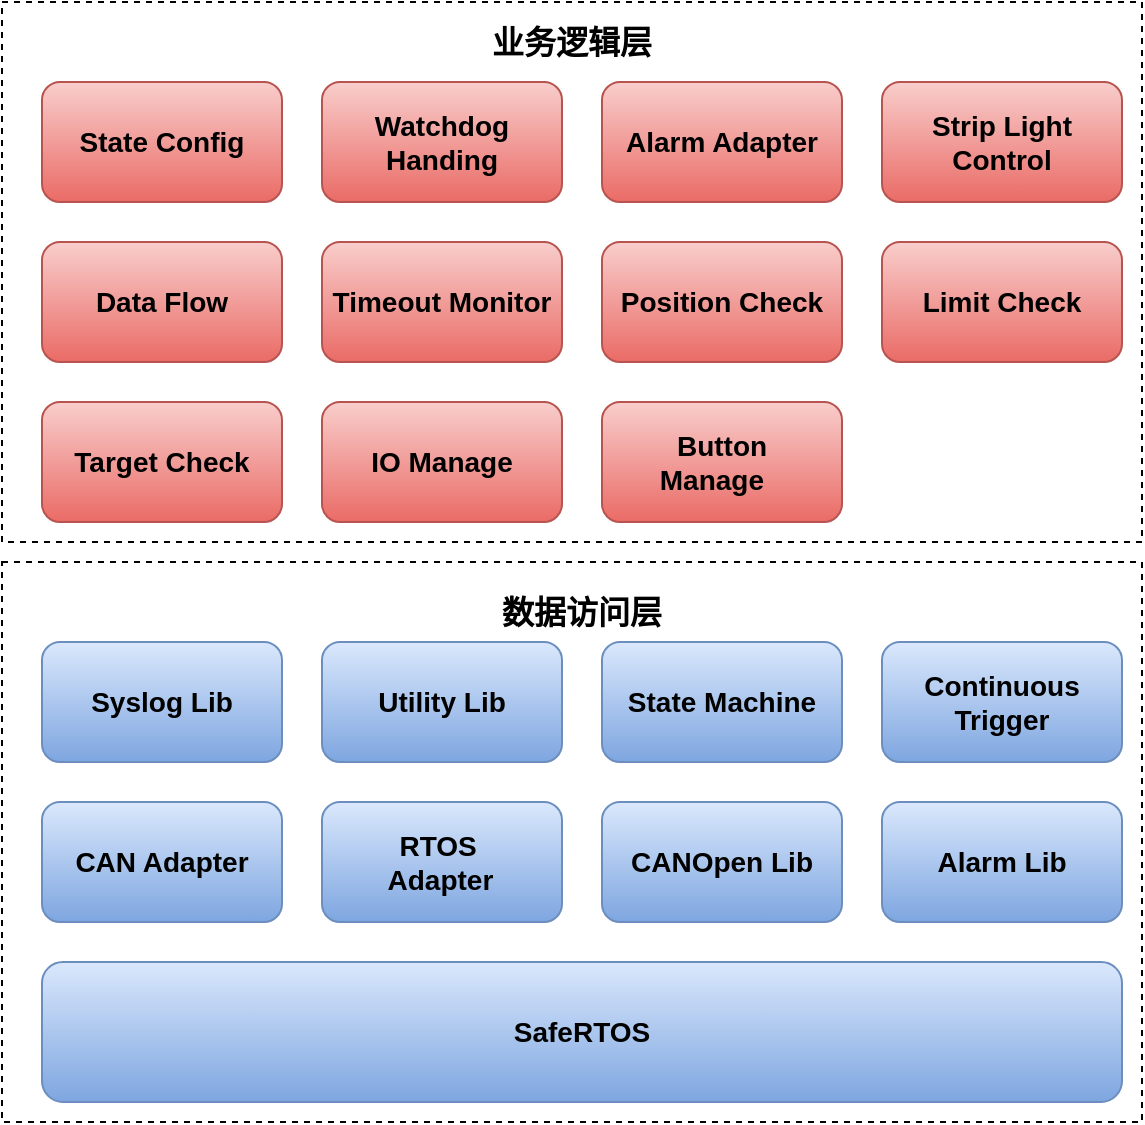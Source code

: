 <mxfile version="22.1.20" type="github" pages="4">
  <diagram name="第 1 页" id="bTmhR4Yzm4HeWg_Pz3V0">
    <mxGraphModel dx="1278" dy="1871" grid="1" gridSize="10" guides="1" tooltips="1" connect="1" arrows="1" fold="1" page="1" pageScale="1" pageWidth="827" pageHeight="1169" math="0" shadow="0">
      <root>
        <mxCell id="0" />
        <mxCell id="1" parent="0" />
        <mxCell id="-ehKRAcnNxcPrC-oD9jl-10" value="" style="rounded=0;whiteSpace=wrap;html=1;dashed=1;" parent="1" vertex="1">
          <mxGeometry x="210" y="190" width="570" height="280" as="geometry" />
        </mxCell>
        <mxCell id="-ehKRAcnNxcPrC-oD9jl-1" value="SafeRTOS" style="rounded=1;whiteSpace=wrap;html=1;fontStyle=1;fontSize=14;align=center;fillColor=#dae8fc;strokeColor=#6c8ebf;gradientColor=#7ea6e0;" parent="1" vertex="1">
          <mxGeometry x="230" y="390" width="540" height="70" as="geometry" />
        </mxCell>
        <mxCell id="-ehKRAcnNxcPrC-oD9jl-2" value="CAN Adapter" style="rounded=1;whiteSpace=wrap;html=1;fontStyle=1;fontSize=14;align=center;fillColor=#dae8fc;strokeColor=#6c8ebf;gradientColor=#7ea6e0;" parent="1" vertex="1">
          <mxGeometry x="230" y="310" width="120" height="60" as="geometry" />
        </mxCell>
        <mxCell id="-ehKRAcnNxcPrC-oD9jl-3" value="CANOpen Lib" style="rounded=1;whiteSpace=wrap;html=1;fontStyle=1;fontSize=14;align=center;fillColor=#dae8fc;strokeColor=#6c8ebf;gradientColor=#7ea6e0;" parent="1" vertex="1">
          <mxGeometry x="510" y="310" width="120" height="60" as="geometry" />
        </mxCell>
        <mxCell id="-ehKRAcnNxcPrC-oD9jl-4" value="RTOS&amp;nbsp; &amp;nbsp;Adapter&lt;span style=&quot;white-space: pre; font-size: 14px;&quot;&gt;&#x9;&lt;/span&gt;" style="rounded=1;whiteSpace=wrap;html=1;fontStyle=1;fontSize=14;align=center;fillColor=#dae8fc;strokeColor=#6c8ebf;gradientColor=#7ea6e0;" parent="1" vertex="1">
          <mxGeometry x="370" y="310" width="120" height="60" as="geometry" />
        </mxCell>
        <mxCell id="-ehKRAcnNxcPrC-oD9jl-5" value="Alarm Lib" style="rounded=1;whiteSpace=wrap;html=1;fontStyle=1;fontSize=14;align=center;fillColor=#dae8fc;strokeColor=#6c8ebf;gradientColor=#7ea6e0;" parent="1" vertex="1">
          <mxGeometry x="650" y="310" width="120" height="60" as="geometry" />
        </mxCell>
        <mxCell id="-ehKRAcnNxcPrC-oD9jl-6" value="Syslog Lib" style="rounded=1;whiteSpace=wrap;html=1;fontStyle=1;fontSize=14;align=center;fillColor=#dae8fc;strokeColor=#6c8ebf;gradientColor=#7ea6e0;" parent="1" vertex="1">
          <mxGeometry x="230" y="230" width="120" height="60" as="geometry" />
        </mxCell>
        <mxCell id="-ehKRAcnNxcPrC-oD9jl-7" value="Utility Lib" style="rounded=1;whiteSpace=wrap;html=1;fontStyle=1;fontSize=14;align=center;fillColor=#dae8fc;strokeColor=#6c8ebf;gradientColor=#7ea6e0;" parent="1" vertex="1">
          <mxGeometry x="370" y="230" width="120" height="60" as="geometry" />
        </mxCell>
        <mxCell id="-ehKRAcnNxcPrC-oD9jl-8" value="State Machine" style="rounded=1;whiteSpace=wrap;html=1;fontStyle=1;fontSize=14;align=center;fillColor=#dae8fc;strokeColor=#6c8ebf;gradientColor=#7ea6e0;" parent="1" vertex="1">
          <mxGeometry x="510" y="230" width="120" height="60" as="geometry" />
        </mxCell>
        <mxCell id="-ehKRAcnNxcPrC-oD9jl-9" value="Continuous Trigger" style="rounded=1;whiteSpace=wrap;html=1;fontStyle=1;fontSize=14;align=center;fillColor=#dae8fc;strokeColor=#6c8ebf;gradientColor=#7ea6e0;" parent="1" vertex="1">
          <mxGeometry x="650" y="230" width="120" height="60" as="geometry" />
        </mxCell>
        <mxCell id="-ehKRAcnNxcPrC-oD9jl-11" value="数据访问层" style="text;html=1;strokeColor=none;fillColor=none;align=center;verticalAlign=middle;whiteSpace=wrap;rounded=0;strokeWidth=1;fontSize=16;fontStyle=1" parent="1" vertex="1">
          <mxGeometry x="440" y="200" width="120" height="30" as="geometry" />
        </mxCell>
        <mxCell id="-ehKRAcnNxcPrC-oD9jl-12" style="edgeStyle=orthogonalEdgeStyle;rounded=0;orthogonalLoop=1;jettySize=auto;html=1;exitX=0.5;exitY=1;exitDx=0;exitDy=0;align=center;fontSize=14;" parent="1" source="-ehKRAcnNxcPrC-oD9jl-11" target="-ehKRAcnNxcPrC-oD9jl-11" edge="1">
          <mxGeometry relative="1" as="geometry" />
        </mxCell>
        <mxCell id="-ehKRAcnNxcPrC-oD9jl-13" value="" style="rounded=0;whiteSpace=wrap;html=1;dashed=1;" parent="1" vertex="1">
          <mxGeometry x="210" y="-90" width="570" height="270" as="geometry" />
        </mxCell>
        <mxCell id="-ehKRAcnNxcPrC-oD9jl-14" value="业务逻辑层" style="text;html=1;strokeColor=none;fillColor=none;align=center;verticalAlign=middle;whiteSpace=wrap;rounded=0;fontSize=16;fontStyle=1" parent="1" vertex="1">
          <mxGeometry x="440" y="-80" width="110" height="20" as="geometry" />
        </mxCell>
        <mxCell id="-ehKRAcnNxcPrC-oD9jl-16" value="Watchdog Handing" style="rounded=1;whiteSpace=wrap;html=1;fillColor=#f8cecc;gradientColor=#ea6b66;strokeColor=#b85450;fontStyle=1;fontSize=14;" parent="1" vertex="1">
          <mxGeometry x="370" y="-50" width="120" height="60" as="geometry" />
        </mxCell>
        <mxCell id="-ehKRAcnNxcPrC-oD9jl-17" value="Alarm Adapter" style="rounded=1;whiteSpace=wrap;html=1;fillColor=#f8cecc;gradientColor=#ea6b66;strokeColor=#b85450;fontStyle=1;fontSize=14;" parent="1" vertex="1">
          <mxGeometry x="510" y="-50" width="120" height="60" as="geometry" />
        </mxCell>
        <mxCell id="-ehKRAcnNxcPrC-oD9jl-18" value="Position Check" style="rounded=1;whiteSpace=wrap;html=1;fillColor=#f8cecc;gradientColor=#ea6b66;strokeColor=#b85450;fontStyle=1;fontSize=14;" parent="1" vertex="1">
          <mxGeometry x="510" y="30" width="120" height="60" as="geometry" />
        </mxCell>
        <mxCell id="-ehKRAcnNxcPrC-oD9jl-19" value="Limit Check" style="rounded=1;whiteSpace=wrap;html=1;fillColor=#f8cecc;gradientColor=#ea6b66;strokeColor=#b85450;fontStyle=1;fontSize=14;" parent="1" vertex="1">
          <mxGeometry x="650" y="30" width="120" height="60" as="geometry" />
        </mxCell>
        <mxCell id="-ehKRAcnNxcPrC-oD9jl-20" value="Strip Light Control" style="rounded=1;whiteSpace=wrap;html=1;fillColor=#f8cecc;gradientColor=#ea6b66;strokeColor=#b85450;fontStyle=1;fontSize=14;" parent="1" vertex="1">
          <mxGeometry x="650" y="-50" width="120" height="60" as="geometry" />
        </mxCell>
        <mxCell id="-ehKRAcnNxcPrC-oD9jl-21" value="Data Flow" style="rounded=1;whiteSpace=wrap;html=1;fillColor=#f8cecc;gradientColor=#ea6b66;strokeColor=#b85450;fontStyle=1;fontSize=14;" parent="1" vertex="1">
          <mxGeometry x="230" y="30" width="120" height="60" as="geometry" />
        </mxCell>
        <mxCell id="-ehKRAcnNxcPrC-oD9jl-22" value="Target Check" style="rounded=1;whiteSpace=wrap;html=1;fillColor=#f8cecc;gradientColor=#ea6b66;strokeColor=#b85450;fontStyle=1;fontSize=14;" parent="1" vertex="1">
          <mxGeometry x="230" y="110" width="120" height="60" as="geometry" />
        </mxCell>
        <mxCell id="-ehKRAcnNxcPrC-oD9jl-23" value="Timeout Monitor" style="rounded=1;whiteSpace=wrap;html=1;fillColor=#f8cecc;gradientColor=#ea6b66;strokeColor=#b85450;fontStyle=1;fontSize=14;" parent="1" vertex="1">
          <mxGeometry x="370" y="30" width="120" height="60" as="geometry" />
        </mxCell>
        <mxCell id="-ehKRAcnNxcPrC-oD9jl-24" value="IO Manage" style="rounded=1;whiteSpace=wrap;html=1;fillColor=#f8cecc;gradientColor=#ea6b66;strokeColor=#b85450;fontStyle=1;fontSize=14;" parent="1" vertex="1">
          <mxGeometry x="370" y="110" width="120" height="60" as="geometry" />
        </mxCell>
        <mxCell id="-ehKRAcnNxcPrC-oD9jl-25" value="Button Manage&lt;span style=&quot;white-space: pre; font-size: 14px;&quot;&gt;&#x9;&lt;/span&gt;" style="rounded=1;whiteSpace=wrap;html=1;fillColor=#f8cecc;gradientColor=#ea6b66;strokeColor=#b85450;fontStyle=1;fontSize=14;" parent="1" vertex="1">
          <mxGeometry x="510" y="110" width="120" height="60" as="geometry" />
        </mxCell>
        <mxCell id="aVp39qKyPibp9Z2__4-0-1" value="State Config" style="rounded=1;whiteSpace=wrap;html=1;fillColor=#f8cecc;gradientColor=#ea6b66;strokeColor=#b85450;fontStyle=1;fontSize=14;" parent="1" vertex="1">
          <mxGeometry x="230" y="-50" width="120" height="60" as="geometry" />
        </mxCell>
      </root>
    </mxGraphModel>
  </diagram>
  <diagram id="9arArIcSQ0ENNWmgcfdD" name="第 2 页">
    <mxGraphModel dx="1278" dy="1871" grid="1" gridSize="10" guides="1" tooltips="1" connect="1" arrows="1" fold="1" page="1" pageScale="1" pageWidth="827" pageHeight="1169" math="0" shadow="0">
      <root>
        <mxCell id="0" />
        <mxCell id="1" parent="0" />
        <mxCell id="zmyQLLS6OiU7NNGtVWk3-1" value="" style="rounded=0;whiteSpace=wrap;html=1;dashed=1;" parent="1" vertex="1">
          <mxGeometry x="210" y="190" width="570" height="280" as="geometry" />
        </mxCell>
        <mxCell id="zmyQLLS6OiU7NNGtVWk3-2" value="SafeRTOS" style="rounded=1;whiteSpace=wrap;html=1;fontStyle=1;fontSize=14;align=center;fillColor=#dae8fc;strokeColor=#6c8ebf;gradientColor=#7ea6e0;" parent="1" vertex="1">
          <mxGeometry x="230" y="390" width="540" height="70" as="geometry" />
        </mxCell>
        <mxCell id="zmyQLLS6OiU7NNGtVWk3-3" value="CAN Adapter" style="rounded=1;whiteSpace=wrap;html=1;fontStyle=1;fontSize=14;align=center;fillColor=#dae8fc;strokeColor=#6c8ebf;gradientColor=#7ea6e0;" parent="1" vertex="1">
          <mxGeometry x="230" y="310" width="120" height="60" as="geometry" />
        </mxCell>
        <mxCell id="zmyQLLS6OiU7NNGtVWk3-4" value="CANOpen Lib" style="rounded=1;whiteSpace=wrap;html=1;fontStyle=1;fontSize=14;align=center;fillColor=#dae8fc;strokeColor=#6c8ebf;gradientColor=#7ea6e0;" parent="1" vertex="1">
          <mxGeometry x="510" y="310" width="120" height="60" as="geometry" />
        </mxCell>
        <mxCell id="zmyQLLS6OiU7NNGtVWk3-5" value="RTOS&amp;nbsp; &amp;nbsp;Adapter&lt;span style=&quot;white-space: pre; font-size: 14px;&quot;&gt;&#x9;&lt;/span&gt;" style="rounded=1;whiteSpace=wrap;html=1;fontStyle=1;fontSize=14;align=center;fillColor=#dae8fc;strokeColor=#6c8ebf;gradientColor=#7ea6e0;" parent="1" vertex="1">
          <mxGeometry x="370" y="310" width="120" height="60" as="geometry" />
        </mxCell>
        <mxCell id="zmyQLLS6OiU7NNGtVWk3-6" value="Alarm" style="rounded=1;whiteSpace=wrap;html=1;fontStyle=1;fontSize=14;align=center;fillColor=#dae8fc;strokeColor=#6c8ebf;gradientColor=#7ea6e0;" parent="1" vertex="1">
          <mxGeometry x="650" y="310" width="120" height="60" as="geometry" />
        </mxCell>
        <mxCell id="zmyQLLS6OiU7NNGtVWk3-7" value="Syslog Lib" style="rounded=1;whiteSpace=wrap;html=1;fontStyle=1;fontSize=14;align=center;fillColor=#dae8fc;strokeColor=#6c8ebf;gradientColor=#7ea6e0;" parent="1" vertex="1">
          <mxGeometry x="230" y="230" width="120" height="60" as="geometry" />
        </mxCell>
        <mxCell id="zmyQLLS6OiU7NNGtVWk3-8" value="Utility Lib" style="rounded=1;whiteSpace=wrap;html=1;fontStyle=1;fontSize=14;align=center;fillColor=#dae8fc;strokeColor=#6c8ebf;gradientColor=#7ea6e0;" parent="1" vertex="1">
          <mxGeometry x="370" y="230" width="120" height="60" as="geometry" />
        </mxCell>
        <mxCell id="zmyQLLS6OiU7NNGtVWk3-9" value="State Machine" style="rounded=1;whiteSpace=wrap;html=1;fontStyle=1;fontSize=14;align=center;fillColor=#dae8fc;strokeColor=#6c8ebf;gradientColor=#7ea6e0;" parent="1" vertex="1">
          <mxGeometry x="510" y="230" width="120" height="60" as="geometry" />
        </mxCell>
        <mxCell id="zmyQLLS6OiU7NNGtVWk3-10" value="Continuous Trigger" style="rounded=1;whiteSpace=wrap;html=1;fontStyle=1;fontSize=14;align=center;fillColor=#dae8fc;strokeColor=#6c8ebf;gradientColor=#7ea6e0;" parent="1" vertex="1">
          <mxGeometry x="650" y="230" width="120" height="60" as="geometry" />
        </mxCell>
        <mxCell id="zmyQLLS6OiU7NNGtVWk3-11" value="数据访问层" style="text;html=1;strokeColor=none;fillColor=none;align=center;verticalAlign=middle;whiteSpace=wrap;rounded=0;strokeWidth=1;fontSize=16;fontStyle=1" parent="1" vertex="1">
          <mxGeometry x="440" y="200" width="120" height="30" as="geometry" />
        </mxCell>
        <mxCell id="zmyQLLS6OiU7NNGtVWk3-12" style="edgeStyle=orthogonalEdgeStyle;rounded=0;orthogonalLoop=1;jettySize=auto;html=1;exitX=0.5;exitY=1;exitDx=0;exitDy=0;align=center;fontSize=14;" parent="1" source="zmyQLLS6OiU7NNGtVWk3-11" target="zmyQLLS6OiU7NNGtVWk3-11" edge="1">
          <mxGeometry relative="1" as="geometry" />
        </mxCell>
        <mxCell id="zmyQLLS6OiU7NNGtVWk3-13" value="" style="rounded=0;whiteSpace=wrap;html=1;dashed=1;" parent="1" vertex="1">
          <mxGeometry x="210" y="-10" width="570" height="190" as="geometry" />
        </mxCell>
        <mxCell id="zmyQLLS6OiU7NNGtVWk3-14" value="业务逻辑层" style="text;html=1;strokeColor=none;fillColor=none;align=center;verticalAlign=middle;whiteSpace=wrap;rounded=0;fontSize=16;fontStyle=1" parent="1" vertex="1">
          <mxGeometry x="440" width="110" height="20" as="geometry" />
        </mxCell>
        <mxCell id="zmyQLLS6OiU7NNGtVWk3-15" value="Watchdog Handing" style="rounded=1;whiteSpace=wrap;html=1;fillColor=#f8cecc;gradientColor=#ea6b66;strokeColor=#b85450;fontStyle=1;fontSize=14;" parent="1" vertex="1">
          <mxGeometry x="370" y="30" width="120" height="60" as="geometry" />
        </mxCell>
        <mxCell id="zmyQLLS6OiU7NNGtVWk3-16" value="Alarm Adapter" style="rounded=1;whiteSpace=wrap;html=1;fillColor=#f8cecc;gradientColor=#ea6b66;strokeColor=#b85450;fontStyle=1;fontSize=14;" parent="1" vertex="1">
          <mxGeometry x="510" y="30" width="120" height="60" as="geometry" />
        </mxCell>
        <mxCell id="zmyQLLS6OiU7NNGtVWk3-19" value="Tool Manage" style="rounded=1;whiteSpace=wrap;html=1;fillColor=#f8cecc;gradientColor=#ea6b66;strokeColor=#b85450;fontStyle=1;fontSize=14;" parent="1" vertex="1">
          <mxGeometry x="650" y="30" width="120" height="60" as="geometry" />
        </mxCell>
        <mxCell id="zmyQLLS6OiU7NNGtVWk3-23" value="IO Manage" style="rounded=1;whiteSpace=wrap;html=1;fillColor=#f8cecc;gradientColor=#ea6b66;strokeColor=#b85450;fontStyle=1;fontSize=14;" parent="1" vertex="1">
          <mxGeometry x="230" y="110" width="120" height="60" as="geometry" />
        </mxCell>
        <mxCell id="zmyQLLS6OiU7NNGtVWk3-24" value="Installed Manage" style="rounded=1;whiteSpace=wrap;html=1;fillColor=#f8cecc;gradientColor=#ea6b66;strokeColor=#b85450;fontStyle=1;fontSize=14;" parent="1" vertex="1">
          <mxGeometry x="370" y="110" width="120" height="60" as="geometry" />
        </mxCell>
        <mxCell id="zmyQLLS6OiU7NNGtVWk3-25" value="Aura Manage&lt;span style=&quot;white-space: pre; font-size: 14px;&quot;&gt;&#x9;&lt;/span&gt;" style="rounded=1;whiteSpace=wrap;html=1;fillColor=#f8cecc;gradientColor=#ea6b66;strokeColor=#b85450;fontStyle=1;fontSize=14;" parent="1" vertex="1">
          <mxGeometry x="510" y="110" width="120" height="60" as="geometry" />
        </mxCell>
        <mxCell id="zmyQLLS6OiU7NNGtVWk3-26" value="State Config" style="rounded=1;whiteSpace=wrap;html=1;fillColor=#f8cecc;gradientColor=#ea6b66;strokeColor=#b85450;fontStyle=1;fontSize=14;" parent="1" vertex="1">
          <mxGeometry x="230" y="30" width="120" height="60" as="geometry" />
        </mxCell>
      </root>
    </mxGraphModel>
  </diagram>
  <diagram id="oYdjQCEkCCVVswwsZWV6" name="第 3 页">
    <mxGraphModel dx="1278" dy="702" grid="1" gridSize="10" guides="1" tooltips="1" connect="1" arrows="1" fold="1" page="1" pageScale="1" pageWidth="827" pageHeight="1169" math="0" shadow="0">
      <root>
        <mxCell id="0" />
        <mxCell id="1" parent="0" />
        <mxCell id="pSg9Xf1wRBLIPinMvZ85-1" value="" style="endArrow=none;html=1;rounded=0;" parent="1" edge="1">
          <mxGeometry width="50" height="50" relative="1" as="geometry">
            <mxPoint x="80" y="120" as="sourcePoint" />
            <mxPoint x="560" y="120" as="targetPoint" />
          </mxGeometry>
        </mxCell>
        <mxCell id="pSg9Xf1wRBLIPinMvZ85-4" value="PIC:" style="text;html=1;strokeColor=none;fillColor=none;align=center;verticalAlign=middle;whiteSpace=wrap;rounded=0;" parent="1" vertex="1">
          <mxGeometry x="20" y="100" width="60" height="30" as="geometry" />
        </mxCell>
        <mxCell id="pSg9Xf1wRBLIPinMvZ85-5" value="IO:" style="text;html=1;strokeColor=none;fillColor=none;align=center;verticalAlign=middle;whiteSpace=wrap;rounded=0;" parent="1" vertex="1">
          <mxGeometry x="20" y="160" width="60" height="30" as="geometry" />
        </mxCell>
        <mxCell id="pSg9Xf1wRBLIPinMvZ85-6" value="MONITOR:" style="text;html=1;strokeColor=none;fillColor=none;align=center;verticalAlign=middle;whiteSpace=wrap;rounded=0;" parent="1" vertex="1">
          <mxGeometry x="20" y="220" width="60" height="30" as="geometry" />
        </mxCell>
        <mxCell id="pSg9Xf1wRBLIPinMvZ85-7" value="EPOS:" style="text;html=1;strokeColor=none;fillColor=none;align=center;verticalAlign=middle;whiteSpace=wrap;rounded=0;" parent="1" vertex="1">
          <mxGeometry x="20" y="270" width="60" height="30" as="geometry" />
        </mxCell>
        <mxCell id="pSg9Xf1wRBLIPinMvZ85-8" value="" style="endArrow=none;html=1;rounded=0;" parent="1" edge="1">
          <mxGeometry width="50" height="50" relative="1" as="geometry">
            <mxPoint x="80" y="181" as="sourcePoint" />
            <mxPoint x="560" y="180" as="targetPoint" />
          </mxGeometry>
        </mxCell>
        <mxCell id="pSg9Xf1wRBLIPinMvZ85-9" value="" style="endArrow=none;html=1;rounded=0;" parent="1" edge="1">
          <mxGeometry width="50" height="50" relative="1" as="geometry">
            <mxPoint x="80" y="239" as="sourcePoint" />
            <mxPoint x="560" y="239" as="targetPoint" />
          </mxGeometry>
        </mxCell>
        <mxCell id="pSg9Xf1wRBLIPinMvZ85-10" value="" style="endArrow=none;html=1;rounded=0;" parent="1" edge="1">
          <mxGeometry width="50" height="50" relative="1" as="geometry">
            <mxPoint x="80" y="290" as="sourcePoint" />
            <mxPoint x="560" y="290" as="targetPoint" />
          </mxGeometry>
        </mxCell>
        <mxCell id="pSg9Xf1wRBLIPinMvZ85-11" value="" style="endArrow=classic;html=1;rounded=0;" parent="1" edge="1">
          <mxGeometry width="50" height="50" relative="1" as="geometry">
            <mxPoint x="120" y="180" as="sourcePoint" />
            <mxPoint x="140" y="180" as="targetPoint" />
            <Array as="points">
              <mxPoint x="130" y="120" />
            </Array>
          </mxGeometry>
        </mxCell>
        <mxCell id="pSg9Xf1wRBLIPinMvZ85-14" value="" style="endArrow=classic;html=1;rounded=0;" parent="1" edge="1">
          <mxGeometry width="50" height="50" relative="1" as="geometry">
            <mxPoint x="160" y="180" as="sourcePoint" />
            <mxPoint x="160" y="240" as="targetPoint" />
          </mxGeometry>
        </mxCell>
        <mxCell id="pSg9Xf1wRBLIPinMvZ85-15" value="" style="endArrow=classic;html=1;rounded=0;" parent="1" edge="1">
          <mxGeometry width="50" height="50" relative="1" as="geometry">
            <mxPoint x="160" y="180" as="sourcePoint" />
            <mxPoint x="180" y="180" as="targetPoint" />
            <Array as="points">
              <mxPoint x="170" y="120" />
            </Array>
          </mxGeometry>
        </mxCell>
        <mxCell id="pSg9Xf1wRBLIPinMvZ85-16" value="" style="endArrow=classic;html=1;rounded=0;" parent="1" edge="1">
          <mxGeometry width="50" height="50" relative="1" as="geometry">
            <mxPoint x="200" y="180" as="sourcePoint" />
            <mxPoint x="200" y="240" as="targetPoint" />
          </mxGeometry>
        </mxCell>
        <mxCell id="pSg9Xf1wRBLIPinMvZ85-17" value="" style="endArrow=classic;html=1;rounded=0;" parent="1" edge="1">
          <mxGeometry width="50" height="50" relative="1" as="geometry">
            <mxPoint x="200" y="180" as="sourcePoint" />
            <mxPoint x="220" y="180" as="targetPoint" />
            <Array as="points">
              <mxPoint x="210" y="120" />
            </Array>
          </mxGeometry>
        </mxCell>
        <mxCell id="pSg9Xf1wRBLIPinMvZ85-18" value="" style="endArrow=classic;html=1;rounded=0;" parent="1" edge="1">
          <mxGeometry width="50" height="50" relative="1" as="geometry">
            <mxPoint x="240" y="180" as="sourcePoint" />
            <mxPoint x="240" y="240" as="targetPoint" />
          </mxGeometry>
        </mxCell>
        <mxCell id="pSg9Xf1wRBLIPinMvZ85-19" value="" style="endArrow=classic;html=1;rounded=0;" parent="1" edge="1">
          <mxGeometry width="50" height="50" relative="1" as="geometry">
            <mxPoint x="240" y="180" as="sourcePoint" />
            <mxPoint x="260" y="180" as="targetPoint" />
            <Array as="points">
              <mxPoint x="250" y="120" />
            </Array>
          </mxGeometry>
        </mxCell>
        <mxCell id="pSg9Xf1wRBLIPinMvZ85-21" value="" style="endArrow=classic;html=1;rounded=0;" parent="1" edge="1">
          <mxGeometry width="50" height="50" relative="1" as="geometry">
            <mxPoint x="200" y="290" as="sourcePoint" />
            <mxPoint x="200" y="240" as="targetPoint" />
          </mxGeometry>
        </mxCell>
        <mxCell id="pSg9Xf1wRBLIPinMvZ85-30" value="" style="endArrow=classic;html=1;rounded=0;" parent="1" edge="1">
          <mxGeometry width="50" height="50" relative="1" as="geometry">
            <mxPoint x="360" y="180" as="sourcePoint" />
            <mxPoint x="360" y="240" as="targetPoint" />
          </mxGeometry>
        </mxCell>
        <mxCell id="pSg9Xf1wRBLIPinMvZ85-31" value="" style="endArrow=classic;html=1;rounded=0;" parent="1" edge="1">
          <mxGeometry width="50" height="50" relative="1" as="geometry">
            <mxPoint x="360" y="180" as="sourcePoint" />
            <mxPoint x="380" y="180" as="targetPoint" />
            <Array as="points">
              <mxPoint x="370" y="120" />
            </Array>
          </mxGeometry>
        </mxCell>
        <mxCell id="pSg9Xf1wRBLIPinMvZ85-32" value="" style="endArrow=classic;html=1;rounded=0;" parent="1" edge="1">
          <mxGeometry width="50" height="50" relative="1" as="geometry">
            <mxPoint x="400" y="180" as="sourcePoint" />
            <mxPoint x="400" y="240" as="targetPoint" />
          </mxGeometry>
        </mxCell>
        <mxCell id="pSg9Xf1wRBLIPinMvZ85-33" value="" style="endArrow=classic;html=1;rounded=0;" parent="1" edge="1">
          <mxGeometry width="50" height="50" relative="1" as="geometry">
            <mxPoint x="399" y="180" as="sourcePoint" />
            <mxPoint x="419" y="180" as="targetPoint" />
            <Array as="points">
              <mxPoint x="409" y="120" />
            </Array>
          </mxGeometry>
        </mxCell>
        <mxCell id="pSg9Xf1wRBLIPinMvZ85-34" value="" style="endArrow=classic;html=1;rounded=0;" parent="1" edge="1">
          <mxGeometry width="50" height="50" relative="1" as="geometry">
            <mxPoint x="440" y="180" as="sourcePoint" />
            <mxPoint x="440" y="240" as="targetPoint" />
          </mxGeometry>
        </mxCell>
        <mxCell id="pSg9Xf1wRBLIPinMvZ85-35" value="" style="endArrow=classic;html=1;rounded=0;" parent="1" edge="1">
          <mxGeometry width="50" height="50" relative="1" as="geometry">
            <mxPoint x="440" y="180" as="sourcePoint" />
            <mxPoint x="460" y="180" as="targetPoint" />
            <Array as="points">
              <mxPoint x="450" y="120" />
            </Array>
          </mxGeometry>
        </mxCell>
        <mxCell id="pSg9Xf1wRBLIPinMvZ85-36" value="" style="endArrow=classic;html=1;rounded=0;" parent="1" edge="1">
          <mxGeometry width="50" height="50" relative="1" as="geometry">
            <mxPoint x="480" y="180" as="sourcePoint" />
            <mxPoint x="480" y="240" as="targetPoint" />
          </mxGeometry>
        </mxCell>
        <mxCell id="pSg9Xf1wRBLIPinMvZ85-37" value="" style="endArrow=classic;html=1;rounded=0;" parent="1" edge="1">
          <mxGeometry width="50" height="50" relative="1" as="geometry">
            <mxPoint x="480" y="180" as="sourcePoint" />
            <mxPoint x="500" y="180" as="targetPoint" />
            <Array as="points">
              <mxPoint x="490" y="120" />
            </Array>
          </mxGeometry>
        </mxCell>
        <mxCell id="pSg9Xf1wRBLIPinMvZ85-38" value="" style="endArrow=classic;html=1;rounded=0;" parent="1" edge="1">
          <mxGeometry width="50" height="50" relative="1" as="geometry">
            <mxPoint x="520" y="180" as="sourcePoint" />
            <mxPoint x="520" y="240" as="targetPoint" />
          </mxGeometry>
        </mxCell>
        <mxCell id="pSg9Xf1wRBLIPinMvZ85-39" value="" style="endArrow=classic;html=1;rounded=0;" parent="1" edge="1">
          <mxGeometry width="50" height="50" relative="1" as="geometry">
            <mxPoint x="360" y="290" as="sourcePoint" />
            <mxPoint x="360" y="240" as="targetPoint" />
          </mxGeometry>
        </mxCell>
        <mxCell id="pSg9Xf1wRBLIPinMvZ85-40" value="" style="endArrow=classic;html=1;rounded=0;" parent="1" edge="1">
          <mxGeometry width="50" height="50" relative="1" as="geometry">
            <mxPoint x="440" y="290" as="sourcePoint" />
            <mxPoint x="440" y="240" as="targetPoint" />
          </mxGeometry>
        </mxCell>
        <mxCell id="pSg9Xf1wRBLIPinMvZ85-41" value="" style="endArrow=classic;html=1;rounded=0;" parent="1" edge="1">
          <mxGeometry width="50" height="50" relative="1" as="geometry">
            <mxPoint x="520" y="290" as="sourcePoint" />
            <mxPoint x="520" y="240" as="targetPoint" />
          </mxGeometry>
        </mxCell>
        <mxCell id="pSg9Xf1wRBLIPinMvZ85-42" value="" style="endArrow=none;dashed=1;html=1;dashPattern=1 3;strokeWidth=2;rounded=0;" parent="1" edge="1">
          <mxGeometry width="50" height="50" relative="1" as="geometry">
            <mxPoint x="118" y="330" as="sourcePoint" />
            <mxPoint x="120" y="100" as="targetPoint" />
          </mxGeometry>
        </mxCell>
        <mxCell id="pSg9Xf1wRBLIPinMvZ85-43" value="start point" style="text;html=1;strokeColor=none;fillColor=none;align=center;verticalAlign=middle;whiteSpace=wrap;rounded=0;" parent="1" vertex="1">
          <mxGeometry x="100" y="90" width="70" height="20" as="geometry" />
        </mxCell>
        <mxCell id="pSg9Xf1wRBLIPinMvZ85-45" value="" style="endArrow=classic;startArrow=classic;html=1;rounded=0;dashed=1;" parent="1" edge="1">
          <mxGeometry width="50" height="50" relative="1" as="geometry">
            <mxPoint x="120" y="219.31" as="sourcePoint" />
            <mxPoint x="160" y="219.31" as="targetPoint" />
          </mxGeometry>
        </mxCell>
        <mxCell id="pSg9Xf1wRBLIPinMvZ85-46" value="time delay:5ms" style="text;html=1;strokeColor=none;fillColor=none;align=center;verticalAlign=middle;whiteSpace=wrap;rounded=0;" parent="1" vertex="1">
          <mxGeometry x="49" y="193" width="120" height="30" as="geometry" />
        </mxCell>
        <mxCell id="pSg9Xf1wRBLIPinMvZ85-49" value="" style="endArrow=none;dashed=1;html=1;dashPattern=1 3;strokeWidth=2;rounded=0;" parent="1" edge="1">
          <mxGeometry width="50" height="50" relative="1" as="geometry">
            <mxPoint x="280" y="300" as="sourcePoint" />
            <mxPoint x="280" y="100" as="targetPoint" />
          </mxGeometry>
        </mxCell>
        <mxCell id="pSg9Xf1wRBLIPinMvZ85-50" value="" style="endArrow=none;dashed=1;html=1;dashPattern=1 3;strokeWidth=2;rounded=0;" parent="1" edge="1">
          <mxGeometry width="50" height="50" relative="1" as="geometry">
            <mxPoint x="350" y="300" as="sourcePoint" />
            <mxPoint x="350" y="100" as="targetPoint" />
          </mxGeometry>
        </mxCell>
        <mxCell id="pSg9Xf1wRBLIPinMvZ85-51" value="&lt;b&gt;&lt;font style=&quot;font-size: 19px;&quot;&gt;...&lt;/font&gt;&lt;/b&gt;" style="text;html=1;strokeColor=none;fillColor=none;align=center;verticalAlign=middle;whiteSpace=wrap;rounded=0;" parent="1" vertex="1">
          <mxGeometry x="283" y="130" width="60" height="30" as="geometry" />
        </mxCell>
        <mxCell id="pSg9Xf1wRBLIPinMvZ85-52" value="&lt;b&gt;&lt;font style=&quot;font-size: 19px;&quot;&gt;...&lt;/font&gt;&lt;/b&gt;" style="text;html=1;strokeColor=none;fillColor=none;align=center;verticalAlign=middle;whiteSpace=wrap;rounded=0;" parent="1" vertex="1">
          <mxGeometry x="283" y="190" width="60" height="30" as="geometry" />
        </mxCell>
        <mxCell id="pSg9Xf1wRBLIPinMvZ85-53" value="&lt;b&gt;&lt;font style=&quot;font-size: 19px;&quot;&gt;...&lt;/font&gt;&lt;/b&gt;" style="text;html=1;strokeColor=none;fillColor=none;align=center;verticalAlign=middle;whiteSpace=wrap;rounded=0;" parent="1" vertex="1">
          <mxGeometry x="283" y="250" width="60" height="30" as="geometry" />
        </mxCell>
        <mxCell id="pSg9Xf1wRBLIPinMvZ85-57" value="Position Check" style="rounded=1;whiteSpace=wrap;html=1;fillColor=#dae8fc;gradientColor=#7ea6e0;strokeColor=#6c8ebf;" parent="1" vertex="1">
          <mxGeometry x="530" y="143" width="100" height="47" as="geometry" />
        </mxCell>
        <mxCell id="pSg9Xf1wRBLIPinMvZ85-58" value="" style="endArrow=none;html=1;rounded=0;entryX=0.081;entryY=0.999;entryDx=0;entryDy=0;entryPerimeter=0;dashed=1;" parent="1" target="pSg9Xf1wRBLIPinMvZ85-57" edge="1">
          <mxGeometry width="50" height="50" relative="1" as="geometry">
            <mxPoint x="520" y="240" as="sourcePoint" />
            <mxPoint x="400" y="180" as="targetPoint" />
          </mxGeometry>
        </mxCell>
        <mxCell id="pSg9Xf1wRBLIPinMvZ85-59" value="100ms" style="text;html=1;strokeColor=none;fillColor=none;align=center;verticalAlign=middle;whiteSpace=wrap;rounded=0;" parent="1" vertex="1">
          <mxGeometry x="485" y="286" width="60" height="30" as="geometry" />
        </mxCell>
        <mxCell id="pSg9Xf1wRBLIPinMvZ85-61" value="各轴最大误差 = 100ms * Vmax&lt;br style=&quot;border-color: var(--border-color);&quot;&gt;&lt;div style=&quot;border-color: var(--border-color); text-align: left;&quot;&gt;各轴数据延迟 = 5ms * V&lt;/div&gt;&lt;div style=&quot;border-color: var(--border-color); text-align: left;&quot;&gt;数据延迟影响 &amp;lt; 5%&lt;/div&gt;" style="rounded=1;whiteSpace=wrap;html=1;fillColor=#d5e8d4;gradientColor=#97d077;strokeColor=#82b366;" parent="1" vertex="1">
          <mxGeometry x="80" y="340" width="167" height="70" as="geometry" />
        </mxCell>
        <mxCell id="pSg9Xf1wRBLIPinMvZ85-62" value="" style="endArrow=classic;startArrow=classic;html=1;rounded=0;" parent="1" edge="1">
          <mxGeometry width="50" height="50" relative="1" as="geometry">
            <mxPoint x="120" y="320" as="sourcePoint" />
            <mxPoint x="520" y="320" as="targetPoint" />
          </mxGeometry>
        </mxCell>
        <mxCell id="pSg9Xf1wRBLIPinMvZ85-65" value="Text" style="edgeLabel;html=1;align=center;verticalAlign=middle;resizable=0;points=[];" parent="pSg9Xf1wRBLIPinMvZ85-62" vertex="1" connectable="0">
          <mxGeometry x="0.386" y="-3" relative="1" as="geometry">
            <mxPoint x="-77" y="-7" as="offset" />
          </mxGeometry>
        </mxCell>
        <mxCell id="pSg9Xf1wRBLIPinMvZ85-67" value="time_cycle(check)" style="edgeLabel;html=1;align=center;verticalAlign=middle;resizable=0;points=[];" parent="pSg9Xf1wRBLIPinMvZ85-62" vertex="1" connectable="0">
          <mxGeometry x="0.016" y="3" relative="1" as="geometry">
            <mxPoint as="offset" />
          </mxGeometry>
        </mxCell>
        <mxCell id="pSg9Xf1wRBLIPinMvZ85-55" value="0ms" style="text;html=1;strokeColor=none;fillColor=none;align=center;verticalAlign=middle;whiteSpace=wrap;rounded=0;" parent="1" vertex="1">
          <mxGeometry x="88" y="284" width="60" height="30" as="geometry" />
        </mxCell>
      </root>
    </mxGraphModel>
  </diagram>
  <diagram id="Rk3pDj95UrAwgi-5_H1B" name="第 4 页">
    <mxGraphModel dx="1278" dy="702" grid="1" gridSize="10" guides="1" tooltips="1" connect="1" arrows="1" fold="1" page="1" pageScale="1" pageWidth="827" pageHeight="1169" math="0" shadow="0">
      <root>
        <mxCell id="0" />
        <mxCell id="1" parent="0" />
      </root>
    </mxGraphModel>
  </diagram>
</mxfile>

